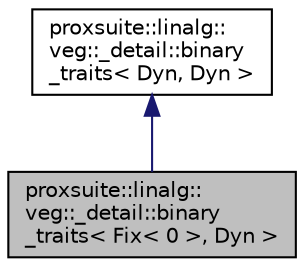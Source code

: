 digraph "proxsuite::linalg::veg::_detail::binary_traits&lt; Fix&lt; 0 &gt;, Dyn &gt;"
{
 // LATEX_PDF_SIZE
  bgcolor="transparent";
  edge [fontname="Helvetica",fontsize="10",labelfontname="Helvetica",labelfontsize="10"];
  node [fontname="Helvetica",fontsize="10",shape=record];
  Node1 [label="proxsuite::linalg::\lveg::_detail::binary\l_traits\< Fix\< 0 \>, Dyn \>",height=0.2,width=0.4,color="black", fillcolor="grey75", style="filled", fontcolor="black",tooltip=" "];
  Node2 -> Node1 [dir="back",color="midnightblue",fontsize="10",style="solid",fontname="Helvetica"];
  Node2 [label="proxsuite::linalg::\lveg::_detail::binary\l_traits\< Dyn, Dyn \>",height=0.2,width=0.4,color="black",URL="$structproxsuite_1_1linalg_1_1veg_1_1__detail_1_1binary__traits_3_01_dyn_00_01_dyn_01_4.html",tooltip=" "];
}
